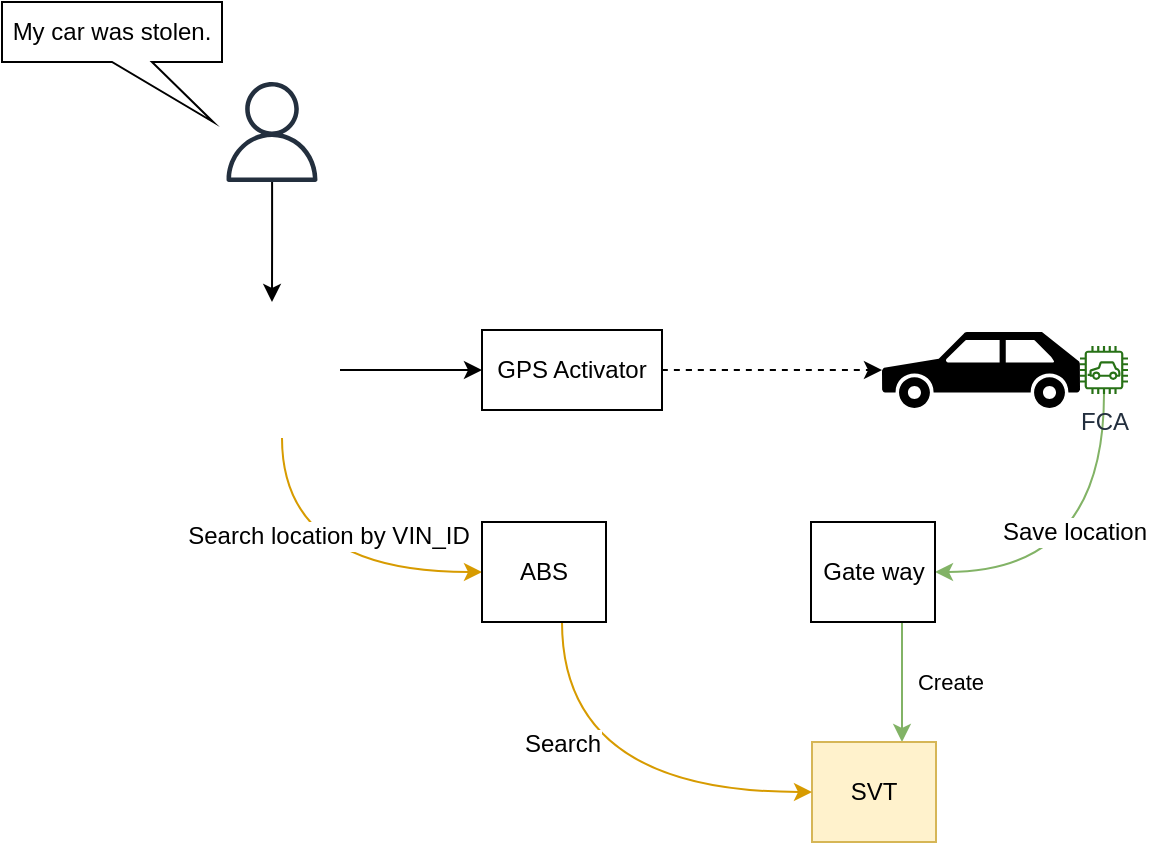 <mxfile version="12.3.5" type="github" pages="1">
  <diagram id="Ct7FX3QZdZiHv1qoABlO" name="Page-1">
    <mxGraphModel dx="1233" dy="779" grid="1" gridSize="10" guides="1" tooltips="1" connect="1" arrows="1" fold="1" page="1" pageScale="1" pageWidth="850" pageHeight="1100" math="0" shadow="0">
      <root>
        <mxCell id="0"/>
        <mxCell id="1" parent="0"/>
        <mxCell id="S7RXYdwZjhqqfzKiC_Oa-6" style="edgeStyle=orthogonalEdgeStyle;rounded=0;orthogonalLoop=1;jettySize=auto;html=1;" edge="1" parent="1" source="S7RXYdwZjhqqfzKiC_Oa-1" target="S7RXYdwZjhqqfzKiC_Oa-2">
          <mxGeometry relative="1" as="geometry"/>
        </mxCell>
        <mxCell id="S7RXYdwZjhqqfzKiC_Oa-1" value="" style="outlineConnect=0;fontColor=#232F3E;gradientColor=none;fillColor=#232F3E;strokeColor=none;dashed=0;verticalLabelPosition=bottom;verticalAlign=top;align=center;html=1;fontSize=12;fontStyle=0;aspect=fixed;pointerEvents=1;shape=mxgraph.aws4.user;" vertex="1" parent="1">
          <mxGeometry x="130" y="330" width="50" height="50" as="geometry"/>
        </mxCell>
        <mxCell id="S7RXYdwZjhqqfzKiC_Oa-11" style="edgeStyle=orthogonalEdgeStyle;rounded=0;orthogonalLoop=1;jettySize=auto;html=1;entryX=0;entryY=0.5;entryDx=0;entryDy=0;" edge="1" parent="1" source="S7RXYdwZjhqqfzKiC_Oa-2" target="S7RXYdwZjhqqfzKiC_Oa-8">
          <mxGeometry relative="1" as="geometry"/>
        </mxCell>
        <mxCell id="S7RXYdwZjhqqfzKiC_Oa-25" style="edgeStyle=orthogonalEdgeStyle;curved=1;rounded=0;orthogonalLoop=1;jettySize=auto;html=1;entryX=0;entryY=0.5;entryDx=0;entryDy=0;fillColor=#ffe6cc;strokeColor=#d79b00;" edge="1" parent="1" source="S7RXYdwZjhqqfzKiC_Oa-2" target="S7RXYdwZjhqqfzKiC_Oa-24">
          <mxGeometry relative="1" as="geometry">
            <Array as="points">
              <mxPoint x="160" y="575"/>
            </Array>
          </mxGeometry>
        </mxCell>
        <mxCell id="S7RXYdwZjhqqfzKiC_Oa-26" value="Search location by VIN_ID" style="text;html=1;align=center;verticalAlign=middle;resizable=0;points=[];;labelBackgroundColor=#ffffff;" vertex="1" connectable="0" parent="S7RXYdwZjhqqfzKiC_Oa-25">
          <mxGeometry x="-0.421" y="23" relative="1" as="geometry">
            <mxPoint as="offset"/>
          </mxGeometry>
        </mxCell>
        <mxCell id="S7RXYdwZjhqqfzKiC_Oa-2" value="" style="shape=image;html=1;verticalAlign=top;verticalLabelPosition=bottom;labelBackgroundColor=#ffffff;imageAspect=0;aspect=fixed;image=https://cdn4.iconfinder.com/data/icons/help-and-support-5/64/phone-call-service-support-customer-128.png;align=center;" vertex="1" parent="1">
          <mxGeometry x="121" y="440" width="68" height="68" as="geometry"/>
        </mxCell>
        <mxCell id="S7RXYdwZjhqqfzKiC_Oa-7" value="My car was stolen." style="shape=callout;whiteSpace=wrap;html=1;perimeter=calloutPerimeter;position2=0.96;" vertex="1" parent="1">
          <mxGeometry x="20" y="290" width="110" height="60" as="geometry"/>
        </mxCell>
        <mxCell id="S7RXYdwZjhqqfzKiC_Oa-13" style="edgeStyle=orthogonalEdgeStyle;rounded=0;orthogonalLoop=1;jettySize=auto;html=1;entryX=0;entryY=0.5;entryDx=0;entryDy=0;entryPerimeter=0;curved=1;dashed=1;" edge="1" parent="1" source="S7RXYdwZjhqqfzKiC_Oa-8" target="S7RXYdwZjhqqfzKiC_Oa-12">
          <mxGeometry relative="1" as="geometry"/>
        </mxCell>
        <mxCell id="S7RXYdwZjhqqfzKiC_Oa-8" value="GPS Activator" style="rounded=0;whiteSpace=wrap;html=1;" vertex="1" parent="1">
          <mxGeometry x="260" y="454" width="90" height="40" as="geometry"/>
        </mxCell>
        <mxCell id="S7RXYdwZjhqqfzKiC_Oa-12" value="" style="shape=mxgraph.signs.transportation.car_3;html=1;fillColor=#000000;strokeColor=none;verticalLabelPosition=bottom;verticalAlign=top;align=center;" vertex="1" parent="1">
          <mxGeometry x="460" y="455" width="99" height="38" as="geometry"/>
        </mxCell>
        <mxCell id="S7RXYdwZjhqqfzKiC_Oa-19" style="edgeStyle=orthogonalEdgeStyle;curved=1;rounded=0;orthogonalLoop=1;jettySize=auto;html=1;fillColor=#d5e8d4;strokeColor=#82b366;" edge="1" parent="1" source="S7RXYdwZjhqqfzKiC_Oa-17" target="S7RXYdwZjhqqfzKiC_Oa-18">
          <mxGeometry relative="1" as="geometry">
            <Array as="points">
              <mxPoint x="571" y="575"/>
            </Array>
          </mxGeometry>
        </mxCell>
        <mxCell id="S7RXYdwZjhqqfzKiC_Oa-27" value="Save location" style="text;html=1;align=center;verticalAlign=middle;resizable=0;points=[];;labelBackgroundColor=#ffffff;" vertex="1" connectable="0" parent="S7RXYdwZjhqqfzKiC_Oa-19">
          <mxGeometry x="-0.206" y="-15" relative="1" as="geometry">
            <mxPoint as="offset"/>
          </mxGeometry>
        </mxCell>
        <mxCell id="S7RXYdwZjhqqfzKiC_Oa-17" value="FCA" style="outlineConnect=0;fontColor=#232F3E;gradientColor=none;fillColor=#277116;strokeColor=none;dashed=0;verticalLabelPosition=bottom;verticalAlign=top;align=center;html=1;fontSize=12;fontStyle=0;aspect=fixed;pointerEvents=1;shape=mxgraph.aws4.car;" vertex="1" parent="1">
          <mxGeometry x="559" y="462" width="24" height="24" as="geometry"/>
        </mxCell>
        <mxCell id="S7RXYdwZjhqqfzKiC_Oa-22" value="Create" style="edgeStyle=orthogonalEdgeStyle;curved=1;rounded=0;orthogonalLoop=1;jettySize=auto;html=1;fillColor=#d5e8d4;strokeColor=#82b366;" edge="1" parent="1" source="S7RXYdwZjhqqfzKiC_Oa-18" target="S7RXYdwZjhqqfzKiC_Oa-21">
          <mxGeometry y="24" relative="1" as="geometry">
            <Array as="points">
              <mxPoint x="470" y="620"/>
              <mxPoint x="470" y="620"/>
            </Array>
            <mxPoint as="offset"/>
          </mxGeometry>
        </mxCell>
        <mxCell id="S7RXYdwZjhqqfzKiC_Oa-18" value="Gate way" style="rounded=0;whiteSpace=wrap;html=1;" vertex="1" parent="1">
          <mxGeometry x="424.5" y="550" width="62" height="50" as="geometry"/>
        </mxCell>
        <mxCell id="S7RXYdwZjhqqfzKiC_Oa-21" value="SVT" style="rounded=0;whiteSpace=wrap;html=1;fillColor=#fff2cc;strokeColor=#d6b656;" vertex="1" parent="1">
          <mxGeometry x="425" y="660" width="62" height="50" as="geometry"/>
        </mxCell>
        <mxCell id="S7RXYdwZjhqqfzKiC_Oa-28" style="edgeStyle=orthogonalEdgeStyle;curved=1;rounded=0;orthogonalLoop=1;jettySize=auto;html=1;entryX=0;entryY=0.5;entryDx=0;entryDy=0;fillColor=#ffe6cc;strokeColor=#d79b00;" edge="1" parent="1" source="S7RXYdwZjhqqfzKiC_Oa-24" target="S7RXYdwZjhqqfzKiC_Oa-21">
          <mxGeometry relative="1" as="geometry">
            <Array as="points">
              <mxPoint x="300" y="685"/>
            </Array>
          </mxGeometry>
        </mxCell>
        <mxCell id="S7RXYdwZjhqqfzKiC_Oa-29" value="Search" style="text;html=1;align=center;verticalAlign=middle;resizable=0;points=[];;labelBackgroundColor=#ffffff;" vertex="1" connectable="0" parent="S7RXYdwZjhqqfzKiC_Oa-28">
          <mxGeometry x="-0.415" y="23" relative="1" as="geometry">
            <mxPoint x="-23" y="-1" as="offset"/>
          </mxGeometry>
        </mxCell>
        <mxCell id="S7RXYdwZjhqqfzKiC_Oa-24" value="ABS" style="rounded=0;whiteSpace=wrap;html=1;" vertex="1" parent="1">
          <mxGeometry x="260" y="550" width="62" height="50" as="geometry"/>
        </mxCell>
      </root>
    </mxGraphModel>
  </diagram>
</mxfile>
